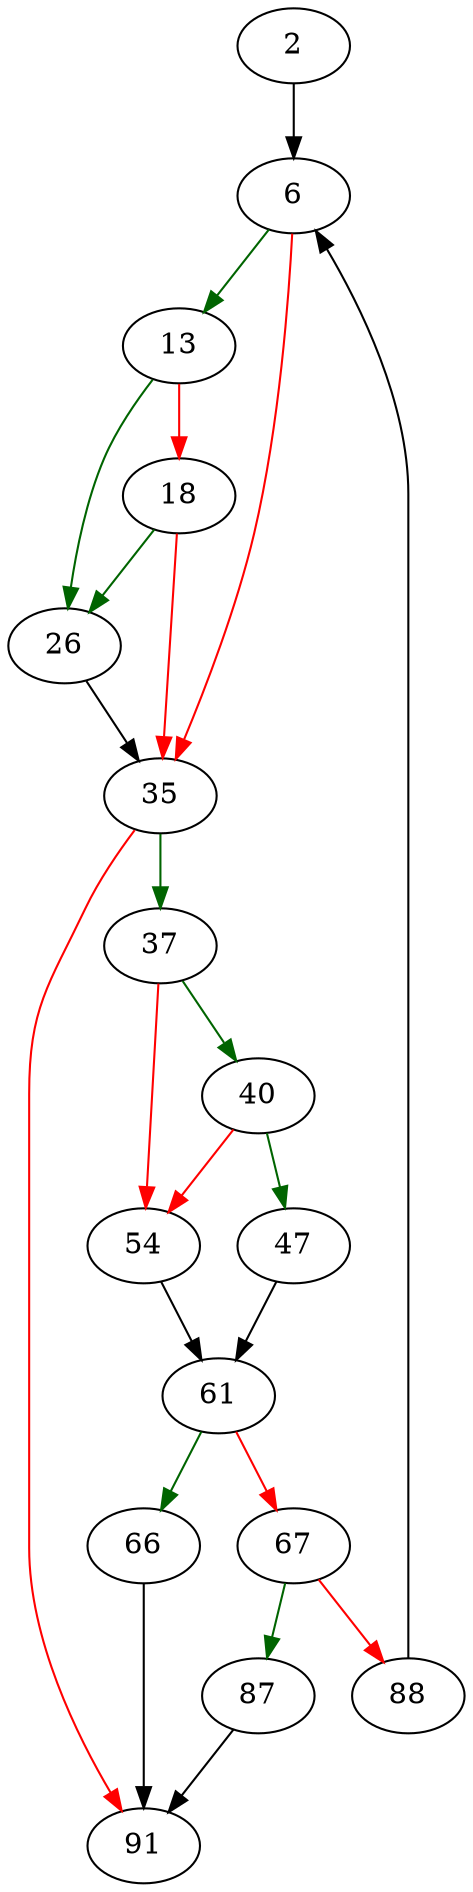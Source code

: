 strict digraph "disableTerm" {
	// Node definitions.
	2 [entry=true];
	6;
	13;
	35;
	26;
	18;
	37;
	91;
	40;
	54;
	47;
	61;
	66;
	67;
	87;
	88;

	// Edge definitions.
	2 -> 6;
	6 -> 13 [
		color=darkgreen
		cond=true
	];
	6 -> 35 [
		color=red
		cond=false
	];
	13 -> 26 [
		color=darkgreen
		cond=true
	];
	13 -> 18 [
		color=red
		cond=false
	];
	35 -> 37 [
		color=darkgreen
		cond=true
	];
	35 -> 91 [
		color=red
		cond=false
	];
	26 -> 35;
	18 -> 35 [
		color=red
		cond=false
	];
	18 -> 26 [
		color=darkgreen
		cond=true
	];
	37 -> 40 [
		color=darkgreen
		cond=true
	];
	37 -> 54 [
		color=red
		cond=false
	];
	40 -> 54 [
		color=red
		cond=false
	];
	40 -> 47 [
		color=darkgreen
		cond=true
	];
	54 -> 61;
	47 -> 61;
	61 -> 66 [
		color=darkgreen
		cond=true
	];
	61 -> 67 [
		color=red
		cond=false
	];
	66 -> 91;
	67 -> 87 [
		color=darkgreen
		cond=true
	];
	67 -> 88 [
		color=red
		cond=false
	];
	87 -> 91;
	88 -> 6;
}